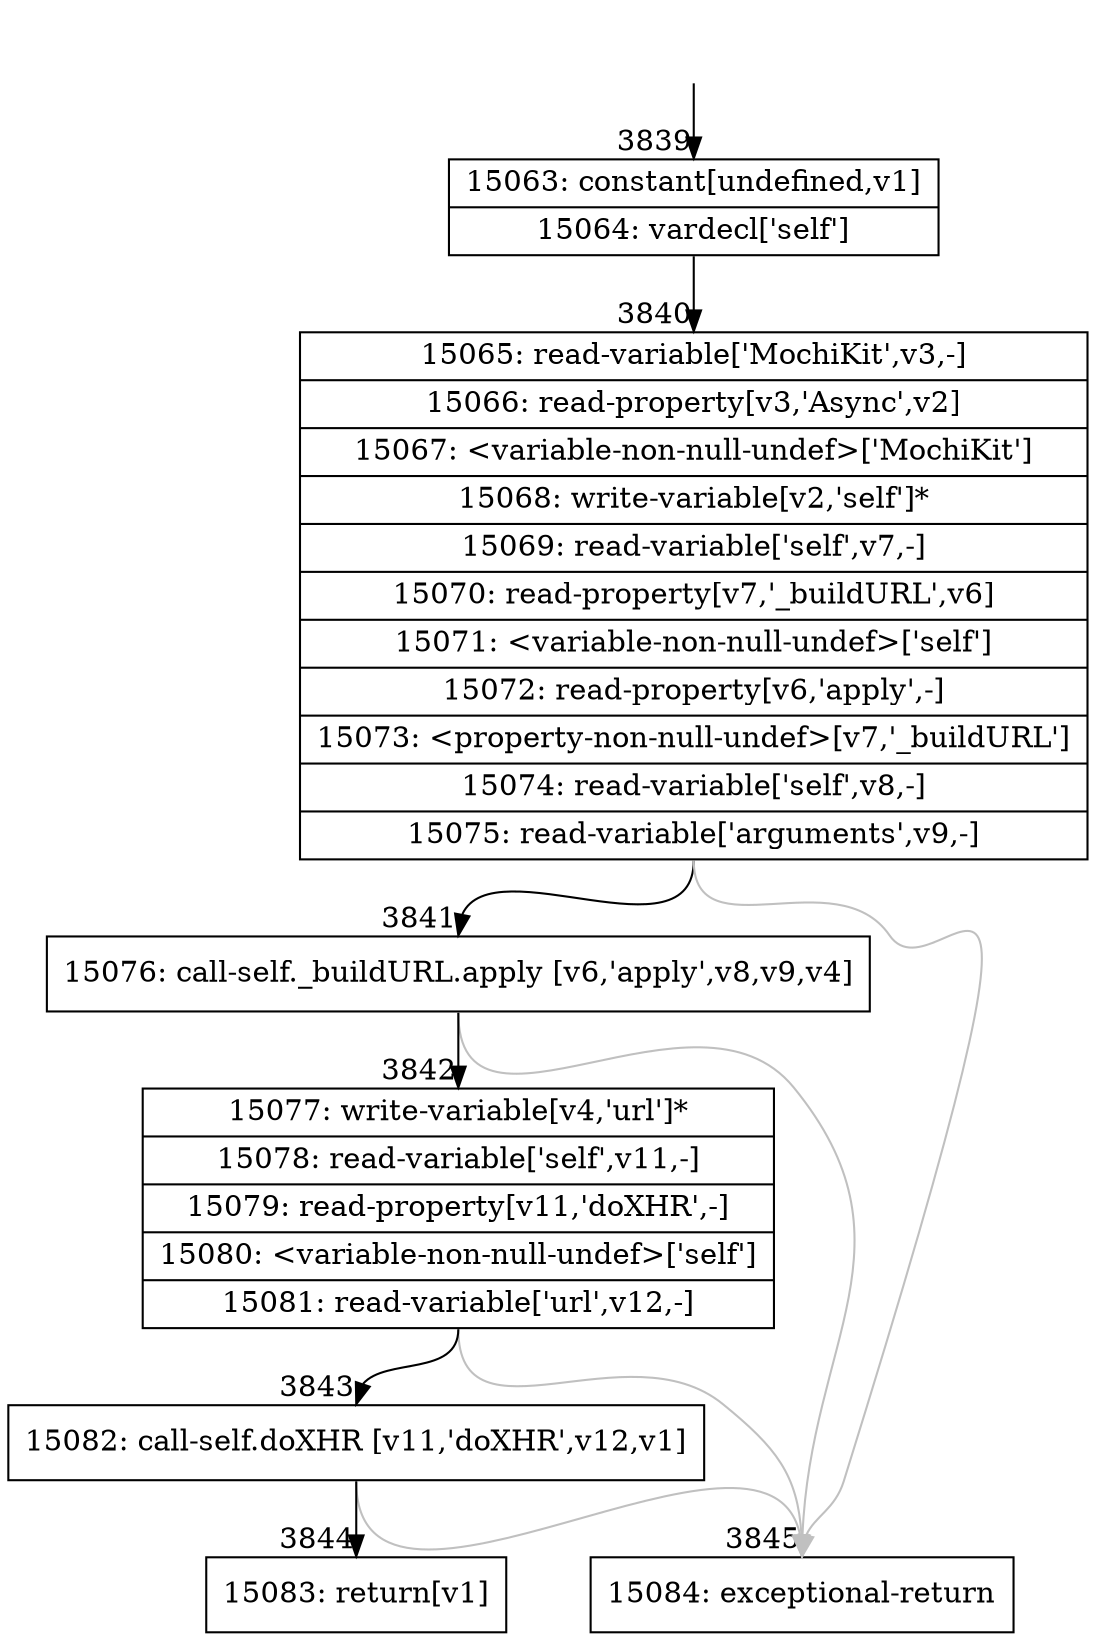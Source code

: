 digraph {
rankdir="TD"
BB_entry289[shape=none,label=""];
BB_entry289 -> BB3839 [tailport=s, headport=n, headlabel="    3839"]
BB3839 [shape=record label="{15063: constant[undefined,v1]|15064: vardecl['self']}" ] 
BB3839 -> BB3840 [tailport=s, headport=n, headlabel="      3840"]
BB3840 [shape=record label="{15065: read-variable['MochiKit',v3,-]|15066: read-property[v3,'Async',v2]|15067: \<variable-non-null-undef\>['MochiKit']|15068: write-variable[v2,'self']*|15069: read-variable['self',v7,-]|15070: read-property[v7,'_buildURL',v6]|15071: \<variable-non-null-undef\>['self']|15072: read-property[v6,'apply',-]|15073: \<property-non-null-undef\>[v7,'_buildURL']|15074: read-variable['self',v8,-]|15075: read-variable['arguments',v9,-]}" ] 
BB3840 -> BB3841 [tailport=s, headport=n, headlabel="      3841"]
BB3840 -> BB3845 [tailport=s, headport=n, color=gray, headlabel="      3845"]
BB3841 [shape=record label="{15076: call-self._buildURL.apply [v6,'apply',v8,v9,v4]}" ] 
BB3841 -> BB3842 [tailport=s, headport=n, headlabel="      3842"]
BB3841 -> BB3845 [tailport=s, headport=n, color=gray]
BB3842 [shape=record label="{15077: write-variable[v4,'url']*|15078: read-variable['self',v11,-]|15079: read-property[v11,'doXHR',-]|15080: \<variable-non-null-undef\>['self']|15081: read-variable['url',v12,-]}" ] 
BB3842 -> BB3843 [tailport=s, headport=n, headlabel="      3843"]
BB3842 -> BB3845 [tailport=s, headport=n, color=gray]
BB3843 [shape=record label="{15082: call-self.doXHR [v11,'doXHR',v12,v1]}" ] 
BB3843 -> BB3844 [tailport=s, headport=n, headlabel="      3844"]
BB3843 -> BB3845 [tailport=s, headport=n, color=gray]
BB3844 [shape=record label="{15083: return[v1]}" ] 
BB3845 [shape=record label="{15084: exceptional-return}" ] 
//#$~ 2572
}
